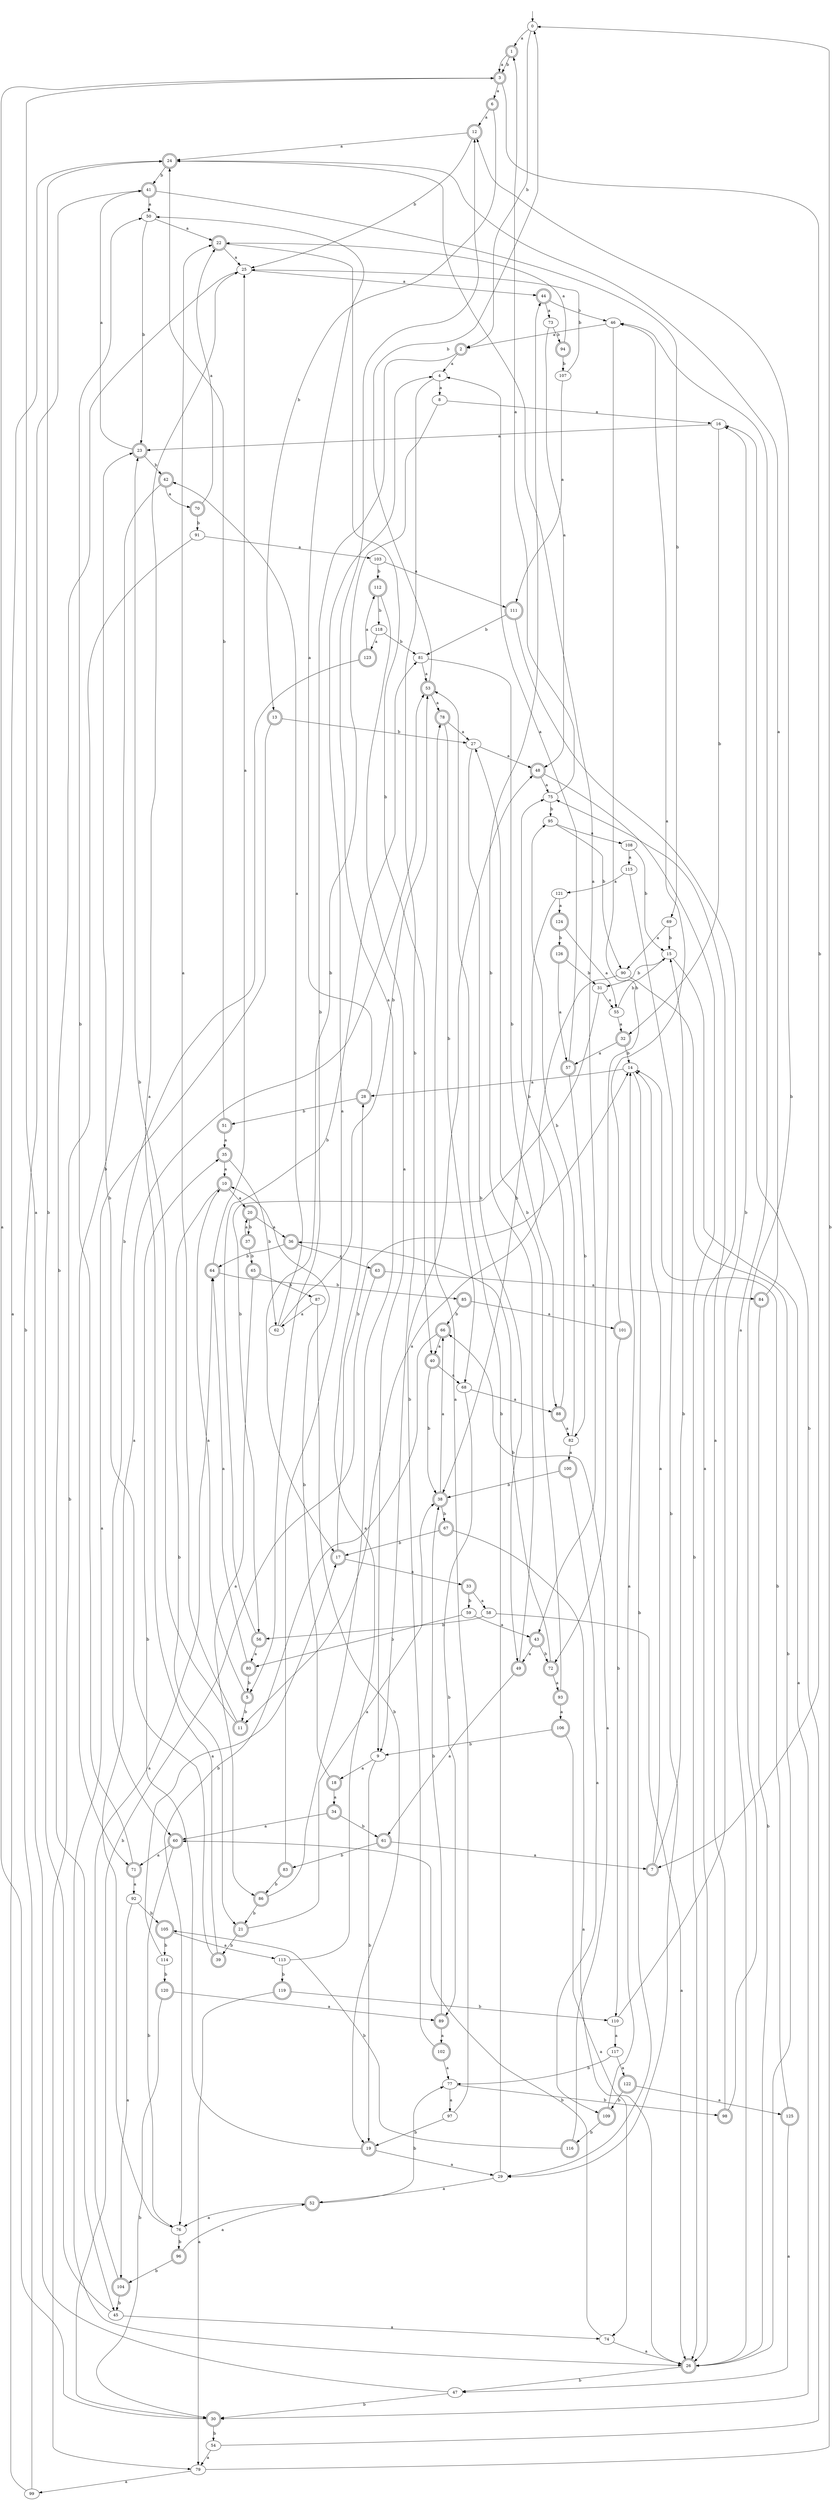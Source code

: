 digraph RandomDFA {
  __start0 [label="", shape=none];
  __start0 -> 0 [label=""];
  0 [shape=circle]
  0 -> 1 [label="a"]
  0 -> 2 [label="b"]
  1 [shape=doublecircle]
  1 -> 3 [label="a"]
  1 -> 3 [label="b"]
  2 [shape=doublecircle]
  2 -> 4 [label="a"]
  2 -> 5 [label="b"]
  3 [shape=doublecircle]
  3 -> 6 [label="a"]
  3 -> 7 [label="b"]
  4
  4 -> 8 [label="a"]
  4 -> 9 [label="b"]
  5 [shape=doublecircle]
  5 -> 10 [label="a"]
  5 -> 11 [label="b"]
  6 [shape=doublecircle]
  6 -> 12 [label="a"]
  6 -> 13 [label="b"]
  7 [shape=doublecircle]
  7 -> 14 [label="a"]
  7 -> 15 [label="b"]
  8
  8 -> 16 [label="a"]
  8 -> 17 [label="b"]
  9
  9 -> 18 [label="a"]
  9 -> 19 [label="b"]
  10 [shape=doublecircle]
  10 -> 20 [label="a"]
  10 -> 21 [label="b"]
  11 [shape=doublecircle]
  11 -> 22 [label="a"]
  11 -> 23 [label="b"]
  12 [shape=doublecircle]
  12 -> 24 [label="a"]
  12 -> 25 [label="b"]
  13 [shape=doublecircle]
  13 -> 26 [label="a"]
  13 -> 27 [label="b"]
  14
  14 -> 28 [label="a"]
  14 -> 29 [label="b"]
  15
  15 -> 30 [label="a"]
  15 -> 31 [label="b"]
  16
  16 -> 23 [label="a"]
  16 -> 32 [label="b"]
  17 [shape=doublecircle]
  17 -> 33 [label="a"]
  17 -> 14 [label="b"]
  18 [shape=doublecircle]
  18 -> 34 [label="a"]
  18 -> 10 [label="b"]
  19 [shape=doublecircle]
  19 -> 29 [label="a"]
  19 -> 35 [label="b"]
  20 [shape=doublecircle]
  20 -> 36 [label="a"]
  20 -> 37 [label="b"]
  21 [shape=doublecircle]
  21 -> 38 [label="a"]
  21 -> 39 [label="b"]
  22 [shape=doublecircle]
  22 -> 25 [label="a"]
  22 -> 40 [label="b"]
  23 [shape=doublecircle]
  23 -> 41 [label="a"]
  23 -> 42 [label="b"]
  24 [shape=doublecircle]
  24 -> 43 [label="a"]
  24 -> 41 [label="b"]
  25
  25 -> 44 [label="a"]
  25 -> 45 [label="b"]
  26 [shape=doublecircle]
  26 -> 46 [label="a"]
  26 -> 47 [label="b"]
  27
  27 -> 48 [label="a"]
  27 -> 49 [label="b"]
  28 [shape=doublecircle]
  28 -> 50 [label="a"]
  28 -> 51 [label="b"]
  29
  29 -> 52 [label="a"]
  29 -> 53 [label="b"]
  30 [shape=doublecircle]
  30 -> 3 [label="a"]
  30 -> 54 [label="b"]
  31
  31 -> 55 [label="a"]
  31 -> 56 [label="b"]
  32 [shape=doublecircle]
  32 -> 57 [label="a"]
  32 -> 14 [label="b"]
  33 [shape=doublecircle]
  33 -> 58 [label="a"]
  33 -> 59 [label="b"]
  34 [shape=doublecircle]
  34 -> 60 [label="a"]
  34 -> 61 [label="b"]
  35 [shape=doublecircle]
  35 -> 10 [label="a"]
  35 -> 62 [label="b"]
  36 [shape=doublecircle]
  36 -> 63 [label="a"]
  36 -> 64 [label="b"]
  37 [shape=doublecircle]
  37 -> 20 [label="a"]
  37 -> 65 [label="b"]
  38 [shape=doublecircle]
  38 -> 66 [label="a"]
  38 -> 67 [label="b"]
  39 [shape=doublecircle]
  39 -> 25 [label="a"]
  39 -> 23 [label="b"]
  40 [shape=doublecircle]
  40 -> 68 [label="a"]
  40 -> 38 [label="b"]
  41 [shape=doublecircle]
  41 -> 50 [label="a"]
  41 -> 69 [label="b"]
  42 [shape=doublecircle]
  42 -> 70 [label="a"]
  42 -> 71 [label="b"]
  43 [shape=doublecircle]
  43 -> 49 [label="a"]
  43 -> 72 [label="b"]
  44 [shape=doublecircle]
  44 -> 73 [label="a"]
  44 -> 46 [label="b"]
  45
  45 -> 74 [label="a"]
  45 -> 24 [label="b"]
  46
  46 -> 2 [label="a"]
  46 -> 72 [label="b"]
  47
  47 -> 3 [label="a"]
  47 -> 30 [label="b"]
  48 [shape=doublecircle]
  48 -> 75 [label="a"]
  48 -> 26 [label="b"]
  49 [shape=doublecircle]
  49 -> 61 [label="a"]
  49 -> 44 [label="b"]
  50
  50 -> 22 [label="a"]
  50 -> 23 [label="b"]
  51 [shape=doublecircle]
  51 -> 35 [label="a"]
  51 -> 24 [label="b"]
  52 [shape=doublecircle]
  52 -> 76 [label="a"]
  52 -> 77 [label="b"]
  53 [shape=doublecircle]
  53 -> 78 [label="a"]
  53 -> 0 [label="b"]
  54
  54 -> 79 [label="a"]
  54 -> 16 [label="b"]
  55
  55 -> 32 [label="a"]
  55 -> 15 [label="b"]
  56 [shape=doublecircle]
  56 -> 80 [label="a"]
  56 -> 81 [label="b"]
  57 [shape=doublecircle]
  57 -> 4 [label="a"]
  57 -> 82 [label="b"]
  58
  58 -> 26 [label="a"]
  58 -> 56 [label="b"]
  59
  59 -> 43 [label="a"]
  59 -> 80 [label="b"]
  60 [shape=doublecircle]
  60 -> 71 [label="a"]
  60 -> 76 [label="b"]
  61 [shape=doublecircle]
  61 -> 7 [label="a"]
  61 -> 83 [label="b"]
  62
  62 -> 42 [label="a"]
  62 -> 53 [label="b"]
  63 [shape=doublecircle]
  63 -> 84 [label="a"]
  63 -> 30 [label="b"]
  64 [shape=doublecircle]
  64 -> 25 [label="a"]
  64 -> 85 [label="b"]
  65 [shape=doublecircle]
  65 -> 86 [label="a"]
  65 -> 87 [label="b"]
  66 [shape=doublecircle]
  66 -> 40 [label="a"]
  66 -> 76 [label="b"]
  67 [shape=doublecircle]
  67 -> 74 [label="a"]
  67 -> 17 [label="b"]
  68
  68 -> 88 [label="a"]
  68 -> 89 [label="b"]
  69
  69 -> 90 [label="a"]
  69 -> 15 [label="b"]
  70 [shape=doublecircle]
  70 -> 22 [label="a"]
  70 -> 91 [label="b"]
  71 [shape=doublecircle]
  71 -> 92 [label="a"]
  71 -> 50 [label="b"]
  72 [shape=doublecircle]
  72 -> 93 [label="a"]
  72 -> 36 [label="b"]
  73
  73 -> 48 [label="a"]
  73 -> 94 [label="b"]
  74
  74 -> 26 [label="a"]
  74 -> 60 [label="b"]
  75
  75 -> 1 [label="a"]
  75 -> 95 [label="b"]
  76
  76 -> 53 [label="a"]
  76 -> 96 [label="b"]
  77
  77 -> 97 [label="a"]
  77 -> 98 [label="b"]
  78 [shape=doublecircle]
  78 -> 27 [label="a"]
  78 -> 68 [label="b"]
  79
  79 -> 99 [label="a"]
  79 -> 0 [label="b"]
  80 [shape=doublecircle]
  80 -> 64 [label="a"]
  80 -> 5 [label="b"]
  81
  81 -> 53 [label="a"]
  81 -> 88 [label="b"]
  82
  82 -> 100 [label="a"]
  82 -> 95 [label="b"]
  83 [shape=doublecircle]
  83 -> 4 [label="a"]
  83 -> 86 [label="b"]
  84 [shape=doublecircle]
  84 -> 24 [label="a"]
  84 -> 26 [label="b"]
  85 [shape=doublecircle]
  85 -> 101 [label="a"]
  85 -> 66 [label="b"]
  86 [shape=doublecircle]
  86 -> 12 [label="a"]
  86 -> 21 [label="b"]
  87
  87 -> 62 [label="a"]
  87 -> 19 [label="b"]
  88 [shape=doublecircle]
  88 -> 82 [label="a"]
  88 -> 75 [label="b"]
  89 [shape=doublecircle]
  89 -> 102 [label="a"]
  89 -> 38 [label="b"]
  90
  90 -> 11 [label="a"]
  90 -> 26 [label="b"]
  91
  91 -> 103 [label="a"]
  91 -> 79 [label="b"]
  92
  92 -> 104 [label="a"]
  92 -> 105 [label="b"]
  93 [shape=doublecircle]
  93 -> 106 [label="a"]
  93 -> 27 [label="b"]
  94 [shape=doublecircle]
  94 -> 22 [label="a"]
  94 -> 107 [label="b"]
  95
  95 -> 108 [label="a"]
  95 -> 90 [label="b"]
  96 [shape=doublecircle]
  96 -> 52 [label="a"]
  96 -> 104 [label="b"]
  97
  97 -> 78 [label="a"]
  97 -> 19 [label="b"]
  98 [shape=doublecircle]
  98 -> 75 [label="a"]
  98 -> 12 [label="b"]
  99
  99 -> 24 [label="a"]
  99 -> 41 [label="b"]
  100 [shape=doublecircle]
  100 -> 109 [label="a"]
  100 -> 38 [label="b"]
  101 [shape=doublecircle]
  101 -> 46 [label="a"]
  101 -> 110 [label="b"]
  102 [shape=doublecircle]
  102 -> 77 [label="a"]
  102 -> 48 [label="b"]
  103
  103 -> 111 [label="a"]
  103 -> 112 [label="b"]
  104 [shape=doublecircle]
  104 -> 64 [label="a"]
  104 -> 45 [label="b"]
  105 [shape=doublecircle]
  105 -> 113 [label="a"]
  105 -> 114 [label="b"]
  106 [shape=doublecircle]
  106 -> 26 [label="a"]
  106 -> 9 [label="b"]
  107
  107 -> 111 [label="a"]
  107 -> 25 [label="b"]
  108
  108 -> 115 [label="a"]
  108 -> 15 [label="b"]
  109 [shape=doublecircle]
  109 -> 14 [label="a"]
  109 -> 116 [label="b"]
  110
  110 -> 117 [label="a"]
  110 -> 16 [label="b"]
  111 [shape=doublecircle]
  111 -> 26 [label="a"]
  111 -> 81 [label="b"]
  112 [shape=doublecircle]
  112 -> 9 [label="a"]
  112 -> 118 [label="b"]
  113
  113 -> 28 [label="a"]
  113 -> 119 [label="b"]
  114
  114 -> 17 [label="a"]
  114 -> 120 [label="b"]
  115
  115 -> 121 [label="a"]
  115 -> 29 [label="b"]
  116 [shape=doublecircle]
  116 -> 66 [label="a"]
  116 -> 105 [label="b"]
  117
  117 -> 122 [label="a"]
  117 -> 77 [label="b"]
  118
  118 -> 123 [label="a"]
  118 -> 81 [label="b"]
  119 [shape=doublecircle]
  119 -> 79 [label="a"]
  119 -> 110 [label="b"]
  120 [shape=doublecircle]
  120 -> 89 [label="a"]
  120 -> 30 [label="b"]
  121
  121 -> 124 [label="a"]
  121 -> 38 [label="b"]
  122 [shape=doublecircle]
  122 -> 125 [label="a"]
  122 -> 109 [label="b"]
  123 [shape=doublecircle]
  123 -> 112 [label="a"]
  123 -> 60 [label="b"]
  124 [shape=doublecircle]
  124 -> 55 [label="a"]
  124 -> 126 [label="b"]
  125 [shape=doublecircle]
  125 -> 47 [label="a"]
  125 -> 14 [label="b"]
  126 [shape=doublecircle]
  126 -> 57 [label="a"]
  126 -> 31 [label="b"]
}
